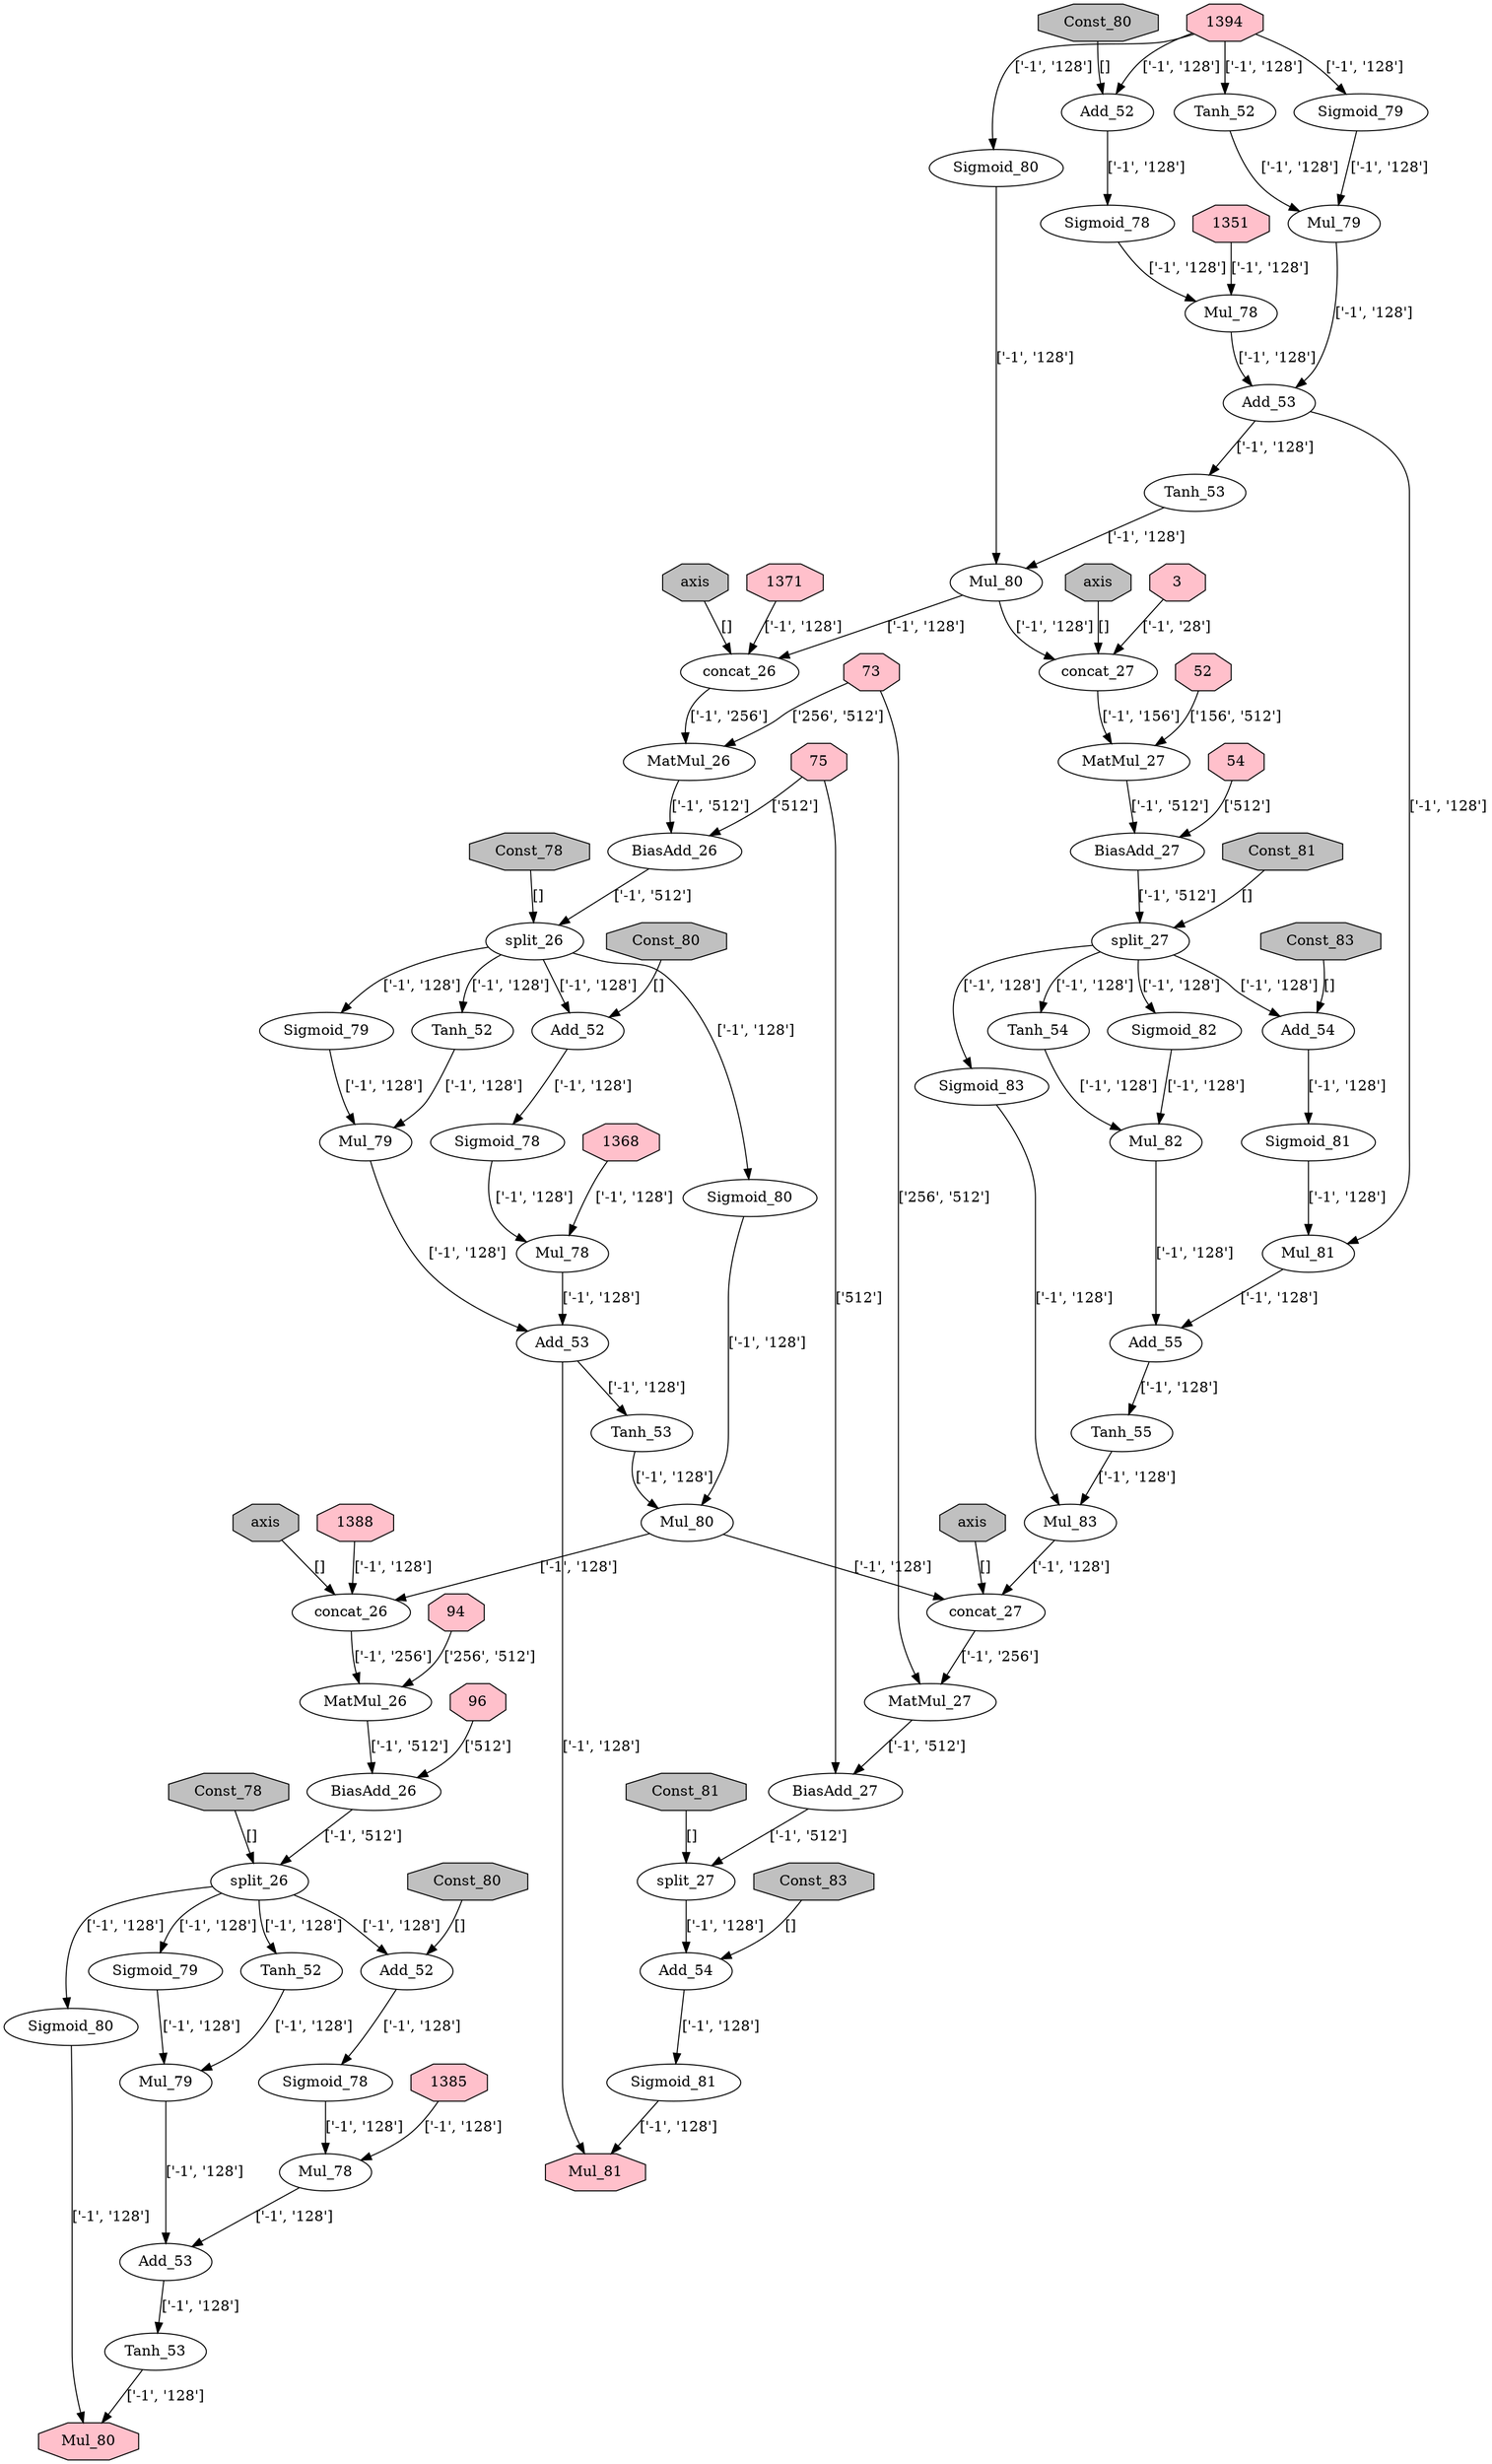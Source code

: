 strict digraph  {
	node [label="\N"];
	1408	 [label=concat_26,
		name="rnn/rnn/multi_rnn_cell/cell_1/basic_lstm_cell/concat_26"];
	1409	 [label=MatMul_26,
		name="rnn/rnn/multi_rnn_cell/cell_1/basic_lstm_cell/MatMul_26"];
	1408 -> 1409	 [label="['-1', '256']"];
	1410	 [label=BiasAdd_26,
		name="rnn/rnn/multi_rnn_cell/cell_1/basic_lstm_cell/BiasAdd_26"];
	1409 -> 1410	 [label="['-1', '512']"];
	1411	 [label=split_26,
		name="rnn/rnn/multi_rnn_cell/cell_1/basic_lstm_cell/split_26"];
	1410 -> 1411	 [label="['-1', '512']"];
	1413	 [label=Add_52,
		name="rnn/rnn/multi_rnn_cell/cell_1/basic_lstm_cell/Add_52"];
	1411 -> 1413	 [label="['-1', '128']"];
	1416	 [label=Sigmoid_79,
		name="rnn/rnn/multi_rnn_cell/cell_1/basic_lstm_cell/Sigmoid_79"];
	1411 -> 1416	 [label="['-1', '128']"];
	1417	 [label=Tanh_52,
		name="rnn/rnn/multi_rnn_cell/cell_1/basic_lstm_cell/Tanh_52"];
	1411 -> 1417	 [label="['-1', '128']"];
	1421	 [label=Sigmoid_80,
		name="rnn/rnn/multi_rnn_cell/cell_1/basic_lstm_cell/Sigmoid_80"];
	1411 -> 1421	 [label="['-1', '128']"];
	1412	 [fillcolor=grey,
		label=Const_80,
		name="rnn/rnn/multi_rnn_cell/cell_1/basic_lstm_cell/Const_80",
		shape=octagon,
		style=filled];
	1412 -> 1413	 [label="[]"];
	1414	 [label=Sigmoid_78,
		name="rnn/rnn/multi_rnn_cell/cell_1/basic_lstm_cell/Sigmoid_78"];
	1413 -> 1414	 [label="['-1', '128']"];
	1415	 [label=Mul_78,
		name="rnn/rnn/multi_rnn_cell/cell_1/basic_lstm_cell/Mul_78"];
	1414 -> 1415	 [label="['-1', '128']"];
	1419	 [label=Add_53,
		name="rnn/rnn/multi_rnn_cell/cell_1/basic_lstm_cell/Add_53"];
	1415 -> 1419	 [label="['-1', '128']"];
	1418	 [label=Mul_79,
		name="rnn/rnn/multi_rnn_cell/cell_1/basic_lstm_cell/Mul_79"];
	1416 -> 1418	 [label="['-1', '128']"];
	1417 -> 1418	 [label="['-1', '128']"];
	1418 -> 1419	 [label="['-1', '128']"];
	1420	 [label=Tanh_53,
		name="rnn/rnn/multi_rnn_cell/cell_1/basic_lstm_cell/Tanh_53"];
	1419 -> 1420	 [label="['-1', '128']"];
	1466	 [fillcolor=pink,
		label=Mul_81,
		name="rnn/rnn/multi_rnn_cell/cell_1/basic_lstm_cell/Mul_81",
		shape=octagon,
		style=filled];
	1419 -> 1466	 [label="['-1', '128']"];
	1422	 [label=Mul_80,
		name="rnn/rnn/multi_rnn_cell/cell_1/basic_lstm_cell/Mul_80"];
	1420 -> 1422	 [label="['-1', '128']"];
	1421 -> 1422	 [label="['-1', '128']"];
	1425	 [label=concat_26,
		name="rnn/rnn/multi_rnn_cell/cell_2/basic_lstm_cell/concat_26"];
	1422 -> 1425	 [label="['-1', '128']"];
	1459	 [label=concat_27,
		name="rnn/rnn/multi_rnn_cell/cell_1/basic_lstm_cell/concat_27"];
	1422 -> 1459	 [label="['-1', '128']"];
	1423	 [fillcolor=grey,
		label=Const_78,
		name="rnn/rnn/multi_rnn_cell/cell_2/basic_lstm_cell/Const_78",
		shape=octagon,
		style=filled];
	1428	 [label=split_26,
		name="rnn/rnn/multi_rnn_cell/cell_2/basic_lstm_cell/split_26"];
	1423 -> 1428	 [label="[]"];
	1424	 [fillcolor=grey,
		label=axis,
		name="rnn/rnn/multi_rnn_cell/cell_2/basic_lstm_cell/concat_26/axis",
		shape=octagon,
		style=filled];
	1424 -> 1425	 [label="[]"];
	1426	 [label=MatMul_26,
		name="rnn/rnn/multi_rnn_cell/cell_2/basic_lstm_cell/MatMul_26"];
	1425 -> 1426	 [label="['-1', '256']"];
	1427	 [label=BiasAdd_26,
		name="rnn/rnn/multi_rnn_cell/cell_2/basic_lstm_cell/BiasAdd_26"];
	1426 -> 1427	 [label="['-1', '512']"];
	1427 -> 1428	 [label="['-1', '512']"];
	1430	 [label=Add_52,
		name="rnn/rnn/multi_rnn_cell/cell_2/basic_lstm_cell/Add_52"];
	1428 -> 1430	 [label="['-1', '128']"];
	1433	 [label=Sigmoid_79,
		name="rnn/rnn/multi_rnn_cell/cell_2/basic_lstm_cell/Sigmoid_79"];
	1428 -> 1433	 [label="['-1', '128']"];
	1434	 [label=Tanh_52,
		name="rnn/rnn/multi_rnn_cell/cell_2/basic_lstm_cell/Tanh_52"];
	1428 -> 1434	 [label="['-1', '128']"];
	1438	 [label=Sigmoid_80,
		name="rnn/rnn/multi_rnn_cell/cell_2/basic_lstm_cell/Sigmoid_80"];
	1428 -> 1438	 [label="['-1', '128']"];
	1429	 [fillcolor=grey,
		label=Const_80,
		name="rnn/rnn/multi_rnn_cell/cell_2/basic_lstm_cell/Const_80",
		shape=octagon,
		style=filled];
	1429 -> 1430	 [label="[]"];
	1431	 [label=Sigmoid_78,
		name="rnn/rnn/multi_rnn_cell/cell_2/basic_lstm_cell/Sigmoid_78"];
	1430 -> 1431	 [label="['-1', '128']"];
	1432	 [label=Mul_78,
		name="rnn/rnn/multi_rnn_cell/cell_2/basic_lstm_cell/Mul_78"];
	1431 -> 1432	 [label="['-1', '128']"];
	1436	 [label=Add_53,
		name="rnn/rnn/multi_rnn_cell/cell_2/basic_lstm_cell/Add_53"];
	1432 -> 1436	 [label="['-1', '128']"];
	1435	 [label=Mul_79,
		name="rnn/rnn/multi_rnn_cell/cell_2/basic_lstm_cell/Mul_79"];
	1433 -> 1435	 [label="['-1', '128']"];
	1434 -> 1435	 [label="['-1', '128']"];
	1435 -> 1436	 [label="['-1', '128']"];
	1437	 [label=Tanh_53,
		name="rnn/rnn/multi_rnn_cell/cell_2/basic_lstm_cell/Tanh_53"];
	1436 -> 1437	 [label="['-1', '128']"];
	1439	 [fillcolor=pink,
		label=Mul_80,
		name="rnn/rnn/multi_rnn_cell/cell_2/basic_lstm_cell/Mul_80",
		shape=octagon,
		style=filled];
	1437 -> 1439	 [label="['-1', '128']"];
	1438 -> 1439	 [label="['-1', '128']"];
	1440	 [fillcolor=grey,
		label=Const_81,
		name="rnn/rnn/multi_rnn_cell/cell_0/basic_lstm_cell/Const_81",
		shape=octagon,
		style=filled];
	1445	 [label=split_27,
		name="rnn/rnn/multi_rnn_cell/cell_0/basic_lstm_cell/split_27"];
	1440 -> 1445	 [label="[]"];
	1441	 [fillcolor=grey,
		label=axis,
		name="rnn/rnn/multi_rnn_cell/cell_0/basic_lstm_cell/concat_27/axis",
		shape=octagon,
		style=filled];
	1442	 [label=concat_27,
		name="rnn/rnn/multi_rnn_cell/cell_0/basic_lstm_cell/concat_27"];
	1441 -> 1442	 [label="[]"];
	1443	 [label=MatMul_27,
		name="rnn/rnn/multi_rnn_cell/cell_0/basic_lstm_cell/MatMul_27"];
	1442 -> 1443	 [label="['-1', '156']"];
	1444	 [label=BiasAdd_27,
		name="rnn/rnn/multi_rnn_cell/cell_0/basic_lstm_cell/BiasAdd_27"];
	1443 -> 1444	 [label="['-1', '512']"];
	1444 -> 1445	 [label="['-1', '512']"];
	1447	 [label=Add_54,
		name="rnn/rnn/multi_rnn_cell/cell_0/basic_lstm_cell/Add_54"];
	1445 -> 1447	 [label="['-1', '128']"];
	1450	 [label=Sigmoid_82,
		name="rnn/rnn/multi_rnn_cell/cell_0/basic_lstm_cell/Sigmoid_82"];
	1445 -> 1450	 [label="['-1', '128']"];
	1451	 [label=Tanh_54,
		name="rnn/rnn/multi_rnn_cell/cell_0/basic_lstm_cell/Tanh_54"];
	1445 -> 1451	 [label="['-1', '128']"];
	1455	 [label=Sigmoid_83,
		name="rnn/rnn/multi_rnn_cell/cell_0/basic_lstm_cell/Sigmoid_83"];
	1445 -> 1455	 [label="['-1', '128']"];
	1446	 [fillcolor=grey,
		label=Const_83,
		name="rnn/rnn/multi_rnn_cell/cell_0/basic_lstm_cell/Const_83",
		shape=octagon,
		style=filled];
	1446 -> 1447	 [label="[]"];
	1448	 [label=Sigmoid_81,
		name="rnn/rnn/multi_rnn_cell/cell_0/basic_lstm_cell/Sigmoid_81"];
	1447 -> 1448	 [label="['-1', '128']"];
	1449	 [label=Mul_81,
		name="rnn/rnn/multi_rnn_cell/cell_0/basic_lstm_cell/Mul_81"];
	1448 -> 1449	 [label="['-1', '128']"];
	1453	 [label=Add_55,
		name="rnn/rnn/multi_rnn_cell/cell_0/basic_lstm_cell/Add_55"];
	1449 -> 1453	 [label="['-1', '128']"];
	1452	 [label=Mul_82,
		name="rnn/rnn/multi_rnn_cell/cell_0/basic_lstm_cell/Mul_82"];
	1450 -> 1452	 [label="['-1', '128']"];
	1451 -> 1452	 [label="['-1', '128']"];
	1452 -> 1453	 [label="['-1', '128']"];
	1454	 [label=Tanh_55,
		name="rnn/rnn/multi_rnn_cell/cell_0/basic_lstm_cell/Tanh_55"];
	1453 -> 1454	 [label="['-1', '128']"];
	1456	 [label=Mul_83,
		name="rnn/rnn/multi_rnn_cell/cell_0/basic_lstm_cell/Mul_83"];
	1454 -> 1456	 [label="['-1', '128']"];
	1455 -> 1456	 [label="['-1', '128']"];
	1456 -> 1459	 [label="['-1', '128']"];
	1457	 [fillcolor=grey,
		label=Const_81,
		name="rnn/rnn/multi_rnn_cell/cell_1/basic_lstm_cell/Const_81",
		shape=octagon,
		style=filled];
	1462	 [label=split_27,
		name="rnn/rnn/multi_rnn_cell/cell_1/basic_lstm_cell/split_27"];
	1457 -> 1462	 [label="[]"];
	1458	 [fillcolor=grey,
		label=axis,
		name="rnn/rnn/multi_rnn_cell/cell_1/basic_lstm_cell/concat_27/axis",
		shape=octagon,
		style=filled];
	1458 -> 1459	 [label="[]"];
	1460	 [label=MatMul_27,
		name="rnn/rnn/multi_rnn_cell/cell_1/basic_lstm_cell/MatMul_27"];
	1459 -> 1460	 [label="['-1', '256']"];
	52	 [fillcolor=pink,
		shape=octagon,
		style=filled];
	52 -> 1443	 [label="['156', '512']"];
	1461	 [label=BiasAdd_27,
		name="rnn/rnn/multi_rnn_cell/cell_1/basic_lstm_cell/BiasAdd_27"];
	1461 -> 1462	 [label="['-1', '512']"];
	54	 [fillcolor=pink,
		shape=octagon,
		style=filled];
	54 -> 1444	 [label="['512']"];
	1463	 [fillcolor=grey,
		label=Const_83,
		name="rnn/rnn/multi_rnn_cell/cell_1/basic_lstm_cell/Const_83",
		shape=octagon,
		style=filled];
	1464	 [label=Add_54,
		name="rnn/rnn/multi_rnn_cell/cell_1/basic_lstm_cell/Add_54"];
	1463 -> 1464	 [label="[]"];
	1465	 [label=Sigmoid_81,
		name="rnn/rnn/multi_rnn_cell/cell_1/basic_lstm_cell/Sigmoid_81"];
	1464 -> 1465	 [label="['-1', '128']"];
	1460 -> 1461	 [label="['-1', '512']"];
	1462 -> 1464	 [label="['-1', '128']"];
	1351	 [fillcolor=pink,
		shape=octagon,
		style=filled];
	1398	 [label=Mul_78,
		name="rnn/rnn/multi_rnn_cell/cell_0/basic_lstm_cell/Mul_78"];
	1351 -> 1398	 [label="['-1', '128']"];
	73	 [fillcolor=pink,
		shape=octagon,
		style=filled];
	73 -> 1409	 [label="['256', '512']"];
	73 -> 1460	 [label="['256', '512']"];
	75	 [fillcolor=pink,
		shape=octagon,
		style=filled];
	75 -> 1410	 [label="['512']"];
	75 -> 1461	 [label="['512']"];
	1465 -> 1466	 [label="['-1', '128']"];
	1368	 [fillcolor=pink,
		shape=octagon,
		style=filled];
	1368 -> 1415	 [label="['-1', '128']"];
	1371	 [fillcolor=pink,
		shape=octagon,
		style=filled];
	1371 -> 1408	 [label="['-1', '128']"];
	94	 [fillcolor=pink,
		shape=octagon,
		style=filled];
	94 -> 1426	 [label="['256', '512']"];
	96	 [fillcolor=pink,
		shape=octagon,
		style=filled];
	96 -> 1427	 [label="['512']"];
	3	 [fillcolor=pink,
		shape=octagon,
		style=filled];
	3 -> 1442	 [label="['-1', '28']"];
	1385	 [fillcolor=pink,
		shape=octagon,
		style=filled];
	1385 -> 1432	 [label="['-1', '128']"];
	1388	 [fillcolor=pink,
		shape=octagon,
		style=filled];
	1388 -> 1425	 [label="['-1', '128']"];
	1394	 [fillcolor=pink,
		shape=octagon,
		style=filled];
	1396	 [label=Add_52,
		name="rnn/rnn/multi_rnn_cell/cell_0/basic_lstm_cell/Add_52"];
	1394 -> 1396	 [label="['-1', '128']"];
	1399	 [label=Sigmoid_79,
		name="rnn/rnn/multi_rnn_cell/cell_0/basic_lstm_cell/Sigmoid_79"];
	1394 -> 1399	 [label="['-1', '128']"];
	1400	 [label=Tanh_52,
		name="rnn/rnn/multi_rnn_cell/cell_0/basic_lstm_cell/Tanh_52"];
	1394 -> 1400	 [label="['-1', '128']"];
	1404	 [label=Sigmoid_80,
		name="rnn/rnn/multi_rnn_cell/cell_0/basic_lstm_cell/Sigmoid_80"];
	1394 -> 1404	 [label="['-1', '128']"];
	1395	 [fillcolor=grey,
		label=Const_80,
		name="rnn/rnn/multi_rnn_cell/cell_0/basic_lstm_cell/Const_80",
		shape=octagon,
		style=filled];
	1395 -> 1396	 [label="[]"];
	1397	 [label=Sigmoid_78,
		name="rnn/rnn/multi_rnn_cell/cell_0/basic_lstm_cell/Sigmoid_78"];
	1396 -> 1397	 [label="['-1', '128']"];
	1397 -> 1398	 [label="['-1', '128']"];
	1402	 [label=Add_53,
		name="rnn/rnn/multi_rnn_cell/cell_0/basic_lstm_cell/Add_53"];
	1398 -> 1402	 [label="['-1', '128']"];
	1401	 [label=Mul_79,
		name="rnn/rnn/multi_rnn_cell/cell_0/basic_lstm_cell/Mul_79"];
	1399 -> 1401	 [label="['-1', '128']"];
	1400 -> 1401	 [label="['-1', '128']"];
	1401 -> 1402	 [label="['-1', '128']"];
	1402 -> 1449	 [label="['-1', '128']"];
	1403	 [label=Tanh_53,
		name="rnn/rnn/multi_rnn_cell/cell_0/basic_lstm_cell/Tanh_53"];
	1402 -> 1403	 [label="['-1', '128']"];
	1405	 [label=Mul_80,
		name="rnn/rnn/multi_rnn_cell/cell_0/basic_lstm_cell/Mul_80"];
	1403 -> 1405	 [label="['-1', '128']"];
	1404 -> 1405	 [label="['-1', '128']"];
	1405 -> 1408	 [label="['-1', '128']"];
	1405 -> 1442	 [label="['-1', '128']"];
	1406	 [fillcolor=grey,
		label=Const_78,
		name="rnn/rnn/multi_rnn_cell/cell_1/basic_lstm_cell/Const_78",
		shape=octagon,
		style=filled];
	1406 -> 1411	 [label="[]"];
	1407	 [fillcolor=grey,
		label=axis,
		name="rnn/rnn/multi_rnn_cell/cell_1/basic_lstm_cell/concat_26/axis",
		shape=octagon,
		style=filled];
	1407 -> 1408	 [label="[]"];
}
